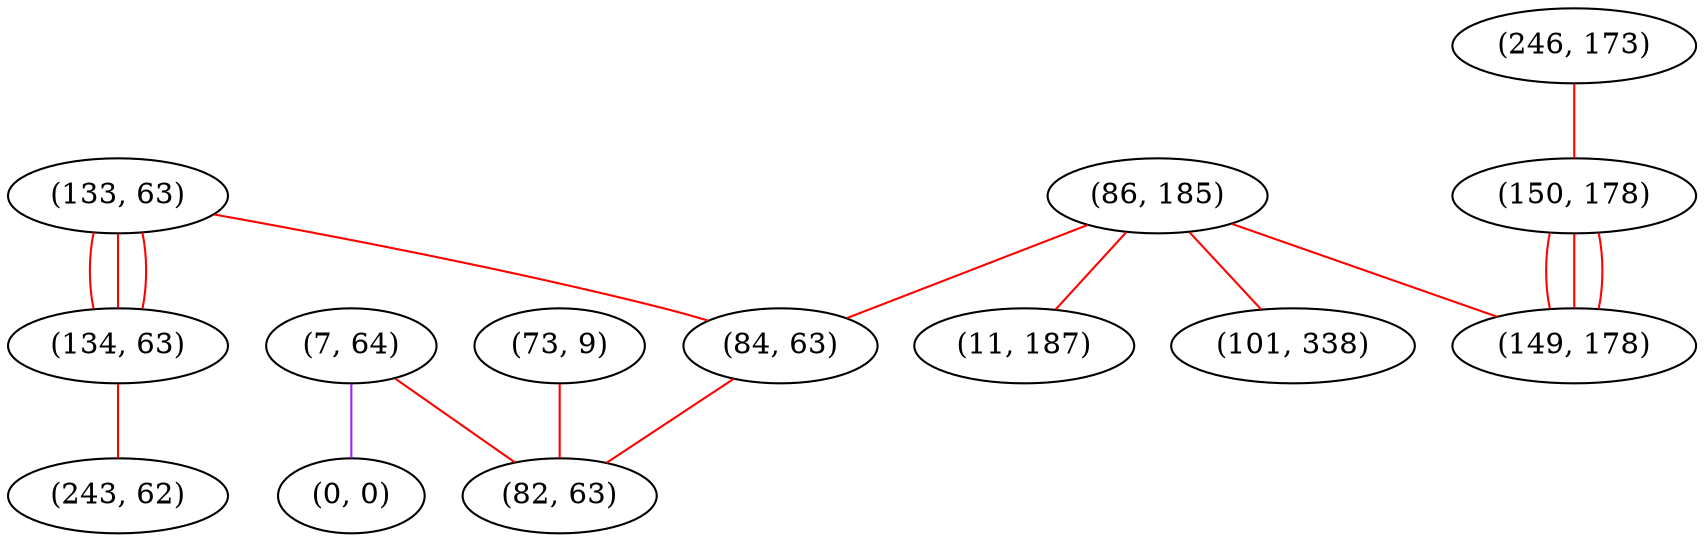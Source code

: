 graph "" {
"(86, 185)";
"(133, 63)";
"(7, 64)";
"(246, 173)";
"(134, 63)";
"(84, 63)";
"(101, 338)";
"(73, 9)";
"(0, 0)";
"(150, 178)";
"(11, 187)";
"(82, 63)";
"(149, 178)";
"(243, 62)";
"(86, 185)" -- "(149, 178)"  [color=red, key=0, weight=1];
"(86, 185)" -- "(84, 63)"  [color=red, key=0, weight=1];
"(86, 185)" -- "(101, 338)"  [color=red, key=0, weight=1];
"(86, 185)" -- "(11, 187)"  [color=red, key=0, weight=1];
"(133, 63)" -- "(84, 63)"  [color=red, key=0, weight=1];
"(133, 63)" -- "(134, 63)"  [color=red, key=0, weight=1];
"(133, 63)" -- "(134, 63)"  [color=red, key=1, weight=1];
"(133, 63)" -- "(134, 63)"  [color=red, key=2, weight=1];
"(7, 64)" -- "(82, 63)"  [color=red, key=0, weight=1];
"(7, 64)" -- "(0, 0)"  [color=purple, key=0, weight=4];
"(246, 173)" -- "(150, 178)"  [color=red, key=0, weight=1];
"(134, 63)" -- "(243, 62)"  [color=red, key=0, weight=1];
"(84, 63)" -- "(82, 63)"  [color=red, key=0, weight=1];
"(73, 9)" -- "(82, 63)"  [color=red, key=0, weight=1];
"(150, 178)" -- "(149, 178)"  [color=red, key=0, weight=1];
"(150, 178)" -- "(149, 178)"  [color=red, key=1, weight=1];
"(150, 178)" -- "(149, 178)"  [color=red, key=2, weight=1];
}
